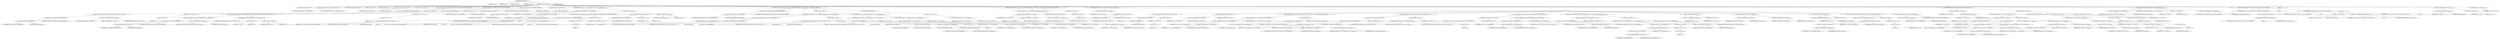 digraph "TIFFWriteScanline" {  
"30331" [label = <(METHOD,TIFFWriteScanline)<SUB>47</SUB>> ]
"30332" [label = <(PARAM,TIFF *tif)<SUB>47</SUB>> ]
"30333" [label = <(PARAM,void *buf)<SUB>47</SUB>> ]
"30334" [label = <(PARAM,uint32_t row)<SUB>47</SUB>> ]
"30335" [label = <(PARAM,uint16_t sample)<SUB>47</SUB>> ]
"30336" [label = <(BLOCK,&lt;empty&gt;,&lt;empty&gt;)<SUB>48</SUB>> ]
"30337" [label = <(LOCAL,constchar[] module: char[])<SUB>49</SUB>> ]
"30338" [label = <(&lt;operator&gt;.assignment,module[] = &quot;TIFFWriteScanline&quot;)<SUB>49</SUB>> ]
"30339" [label = <(IDENTIFIER,module,module[] = &quot;TIFFWriteScanline&quot;)<SUB>49</SUB>> ]
"30340" [label = <(LITERAL,&quot;TIFFWriteScanline&quot;,module[] = &quot;TIFFWriteScanline&quot;)<SUB>49</SUB>> ]
"30341" [label = <(LOCAL,TIFFDirectory* td: TIFFDirectory)<SUB>50</SUB>> ]
"30342" [label = <(LOCAL,int status: int)<SUB>51</SUB>> ]
"30343" [label = <(LOCAL,int imagegrew: int)<SUB>51</SUB>> ]
"30344" [label = <(&lt;operator&gt;.assignment,imagegrew = 0)<SUB>51</SUB>> ]
"30345" [label = <(IDENTIFIER,imagegrew,imagegrew = 0)<SUB>51</SUB>> ]
"30346" [label = <(LITERAL,0,imagegrew = 0)<SUB>51</SUB>> ]
"30347" [label = <(LOCAL,uint32_t strip: uint32_t)<SUB>52</SUB>> ]
"30348" [label = <(CONTROL_STRUCTURE,if (!WRITECHECKSTRIPS(tif, module)),if (!WRITECHECKSTRIPS(tif, module)))<SUB>54</SUB>> ]
"30349" [label = <(&lt;operator&gt;.logicalNot,!WRITECHECKSTRIPS(tif, module))<SUB>54</SUB>> ]
"30350" [label = <(&lt;operator&gt;.logicalOr,((tif)-&gt;tif_flags &amp; TIFF_BEENWRITING) || TIFFWriteCheck((tif), 0, module))<SUB>54</SUB>> ]
"30351" [label = <(&lt;operator&gt;.and,(tif)-&gt;tif_flags &amp; TIFF_BEENWRITING)<SUB>54</SUB>> ]
"30352" [label = <(&lt;operator&gt;.indirectFieldAccess,(tif)-&gt;tif_flags)<SUB>54</SUB>> ]
"30353" [label = <(IDENTIFIER,tif,(tif)-&gt;tif_flags &amp; TIFF_BEENWRITING)<SUB>54</SUB>> ]
"30354" [label = <(FIELD_IDENTIFIER,tif_flags,tif_flags)<SUB>54</SUB>> ]
"30355" [label = <(IDENTIFIER,TIFF_BEENWRITING,(tif)-&gt;tif_flags &amp; TIFF_BEENWRITING)<SUB>54</SUB>> ]
"30356" [label = <(TIFFWriteCheck,TIFFWriteCheck((tif), 0, module))<SUB>54</SUB>> ]
"30357" [label = <(IDENTIFIER,tif,TIFFWriteCheck((tif), 0, module))<SUB>54</SUB>> ]
"30358" [label = <(LITERAL,0,TIFFWriteCheck((tif), 0, module))<SUB>54</SUB>> ]
"30359" [label = <(IDENTIFIER,module,TIFFWriteCheck((tif), 0, module))<SUB>54</SUB>> ]
"30360" [label = <(BLOCK,&lt;empty&gt;,&lt;empty&gt;)<SUB>55</SUB>> ]
"30361" [label = <(RETURN,return (-1);,return (-1);)<SUB>55</SUB>> ]
"30362" [label = <(&lt;operator&gt;.minus,-1)<SUB>55</SUB>> ]
"30363" [label = <(LITERAL,1,-1)<SUB>55</SUB>> ]
"30364" [label = <(CONTROL_STRUCTURE,if (!BUFFERCHECK(tif)),if (!BUFFERCHECK(tif)))<SUB>61</SUB>> ]
"30365" [label = <(&lt;operator&gt;.logicalNot,!BUFFERCHECK(tif))<SUB>61</SUB>> ]
"30366" [label = <(&lt;operator&gt;.logicalOr,(((tif)-&gt;tif_flags &amp; TIFF_BUFFERSETUP) &amp;&amp; tif-&gt;tif_rawdata) || TIFFWriteBufferSetup((tif), ((void *)0), (tmsize_t) - 1))<SUB>61</SUB>> ]
"30367" [label = <(&lt;operator&gt;.logicalAnd,((tif)-&gt;tif_flags &amp; TIFF_BUFFERSETUP) &amp;&amp; tif-&gt;tif_rawdata)<SUB>61</SUB>> ]
"30368" [label = <(&lt;operator&gt;.and,(tif)-&gt;tif_flags &amp; TIFF_BUFFERSETUP)<SUB>61</SUB>> ]
"30369" [label = <(&lt;operator&gt;.indirectFieldAccess,(tif)-&gt;tif_flags)<SUB>61</SUB>> ]
"30370" [label = <(IDENTIFIER,tif,(tif)-&gt;tif_flags &amp; TIFF_BUFFERSETUP)<SUB>61</SUB>> ]
"30371" [label = <(FIELD_IDENTIFIER,tif_flags,tif_flags)<SUB>61</SUB>> ]
"30372" [label = <(IDENTIFIER,TIFF_BUFFERSETUP,(tif)-&gt;tif_flags &amp; TIFF_BUFFERSETUP)<SUB>61</SUB>> ]
"30373" [label = <(&lt;operator&gt;.indirectFieldAccess,tif-&gt;tif_rawdata)<SUB>61</SUB>> ]
"30374" [label = <(IDENTIFIER,tif,((tif)-&gt;tif_flags &amp; TIFF_BUFFERSETUP) &amp;&amp; tif-&gt;tif_rawdata)<SUB>61</SUB>> ]
"30375" [label = <(FIELD_IDENTIFIER,tif_rawdata,tif_rawdata)<SUB>61</SUB>> ]
"30376" [label = <(TIFFWriteBufferSetup,TIFFWriteBufferSetup((tif), ((void *)0), (tmsize_t) - 1))<SUB>61</SUB>> ]
"30377" [label = <(IDENTIFIER,tif,TIFFWriteBufferSetup((tif), ((void *)0), (tmsize_t) - 1))<SUB>61</SUB>> ]
"30378" [label = <(&lt;operator&gt;.cast,(void *)0)<SUB>61</SUB>> ]
"30379" [label = <(UNKNOWN,void *,void *)<SUB>61</SUB>> ]
"30380" [label = <(LITERAL,0,(void *)0)<SUB>61</SUB>> ]
"30381" [label = <(&lt;operator&gt;.subtraction,(tmsize_t) - 1)<SUB>61</SUB>> ]
"30382" [label = <(IDENTIFIER,tmsize_t,(tmsize_t) - 1)<SUB>61</SUB>> ]
"30383" [label = <(LITERAL,1,(tmsize_t) - 1)<SUB>61</SUB>> ]
"30384" [label = <(BLOCK,&lt;empty&gt;,&lt;empty&gt;)<SUB>62</SUB>> ]
"30385" [label = <(RETURN,return (-1);,return (-1);)<SUB>62</SUB>> ]
"30386" [label = <(&lt;operator&gt;.minus,-1)<SUB>62</SUB>> ]
"30387" [label = <(LITERAL,1,-1)<SUB>62</SUB>> ]
"30388" [label = <(&lt;operators&gt;.assignmentOr,tif-&gt;tif_flags |= TIFF_BUF4WRITE)<SUB>63</SUB>> ]
"30389" [label = <(&lt;operator&gt;.indirectFieldAccess,tif-&gt;tif_flags)<SUB>63</SUB>> ]
"30390" [label = <(IDENTIFIER,tif,tif-&gt;tif_flags |= TIFF_BUF4WRITE)<SUB>63</SUB>> ]
"30391" [label = <(FIELD_IDENTIFIER,tif_flags,tif_flags)<SUB>63</SUB>> ]
"30392" [label = <(IDENTIFIER,TIFF_BUF4WRITE,tif-&gt;tif_flags |= TIFF_BUF4WRITE)<SUB>63</SUB>> ]
"30393" [label = <(&lt;operator&gt;.assignment,td = &amp;tif-&gt;tif_dir)<SUB>65</SUB>> ]
"30394" [label = <(IDENTIFIER,td,td = &amp;tif-&gt;tif_dir)<SUB>65</SUB>> ]
"30395" [label = <(&lt;operator&gt;.addressOf,&amp;tif-&gt;tif_dir)<SUB>65</SUB>> ]
"30396" [label = <(&lt;operator&gt;.indirectFieldAccess,tif-&gt;tif_dir)<SUB>65</SUB>> ]
"30397" [label = <(IDENTIFIER,tif,td = &amp;tif-&gt;tif_dir)<SUB>65</SUB>> ]
"30398" [label = <(FIELD_IDENTIFIER,tif_dir,tif_dir)<SUB>65</SUB>> ]
"30399" [label = <(CONTROL_STRUCTURE,if (row &gt;= td-&gt;td_imagelength),if (row &gt;= td-&gt;td_imagelength))<SUB>70</SUB>> ]
"30400" [label = <(&lt;operator&gt;.greaterEqualsThan,row &gt;= td-&gt;td_imagelength)<SUB>70</SUB>> ]
"30401" [label = <(IDENTIFIER,row,row &gt;= td-&gt;td_imagelength)<SUB>70</SUB>> ]
"30402" [label = <(&lt;operator&gt;.indirectFieldAccess,td-&gt;td_imagelength)<SUB>70</SUB>> ]
"30403" [label = <(IDENTIFIER,td,row &gt;= td-&gt;td_imagelength)<SUB>70</SUB>> ]
"30404" [label = <(FIELD_IDENTIFIER,td_imagelength,td_imagelength)<SUB>70</SUB>> ]
"30405" [label = <(BLOCK,&lt;empty&gt;,&lt;empty&gt;)<SUB>71</SUB>> ]
"30406" [label = <(CONTROL_STRUCTURE,if (td-&gt;td_planarconfig == PLANARCONFIG_SEPARATE),if (td-&gt;td_planarconfig == PLANARCONFIG_SEPARATE))<SUB>72</SUB>> ]
"30407" [label = <(&lt;operator&gt;.equals,td-&gt;td_planarconfig == PLANARCONFIG_SEPARATE)<SUB>72</SUB>> ]
"30408" [label = <(&lt;operator&gt;.indirectFieldAccess,td-&gt;td_planarconfig)<SUB>72</SUB>> ]
"30409" [label = <(IDENTIFIER,td,td-&gt;td_planarconfig == PLANARCONFIG_SEPARATE)<SUB>72</SUB>> ]
"30410" [label = <(FIELD_IDENTIFIER,td_planarconfig,td_planarconfig)<SUB>72</SUB>> ]
"30411" [label = <(IDENTIFIER,PLANARCONFIG_SEPARATE,td-&gt;td_planarconfig == PLANARCONFIG_SEPARATE)<SUB>72</SUB>> ]
"30412" [label = <(BLOCK,&lt;empty&gt;,&lt;empty&gt;)<SUB>73</SUB>> ]
"30413" [label = <(TIFFErrorExtR,TIFFErrorExtR(\012                tif, module,\012                &quot;Can not change \&quot;ImageLength\&quot; when using separate planes&quot;))<SUB>74</SUB>> ]
"30414" [label = <(IDENTIFIER,tif,TIFFErrorExtR(\012                tif, module,\012                &quot;Can not change \&quot;ImageLength\&quot; when using separate planes&quot;))<SUB>75</SUB>> ]
"30415" [label = <(IDENTIFIER,module,TIFFErrorExtR(\012                tif, module,\012                &quot;Can not change \&quot;ImageLength\&quot; when using separate planes&quot;))<SUB>75</SUB>> ]
"30416" [label = <(LITERAL,&quot;Can not change \&quot;ImageLength\&quot; when using separate planes&quot;,TIFFErrorExtR(\012                tif, module,\012                &quot;Can not change \&quot;ImageLength\&quot; when using separate planes&quot;))<SUB>76</SUB>> ]
"30417" [label = <(RETURN,return (-1);,return (-1);)<SUB>77</SUB>> ]
"30418" [label = <(&lt;operator&gt;.minus,-1)<SUB>77</SUB>> ]
"30419" [label = <(LITERAL,1,-1)<SUB>77</SUB>> ]
"30420" [label = <(&lt;operator&gt;.assignment,td-&gt;td_imagelength = row + 1)<SUB>79</SUB>> ]
"30421" [label = <(&lt;operator&gt;.indirectFieldAccess,td-&gt;td_imagelength)<SUB>79</SUB>> ]
"30422" [label = <(IDENTIFIER,td,td-&gt;td_imagelength = row + 1)<SUB>79</SUB>> ]
"30423" [label = <(FIELD_IDENTIFIER,td_imagelength,td_imagelength)<SUB>79</SUB>> ]
"30424" [label = <(&lt;operator&gt;.addition,row + 1)<SUB>79</SUB>> ]
"30425" [label = <(IDENTIFIER,row,row + 1)<SUB>79</SUB>> ]
"30426" [label = <(LITERAL,1,row + 1)<SUB>79</SUB>> ]
"30427" [label = <(&lt;operator&gt;.assignment,imagegrew = 1)<SUB>80</SUB>> ]
"30428" [label = <(IDENTIFIER,imagegrew,imagegrew = 1)<SUB>80</SUB>> ]
"30429" [label = <(LITERAL,1,imagegrew = 1)<SUB>80</SUB>> ]
"30430" [label = <(CONTROL_STRUCTURE,if (td-&gt;td_planarconfig == PLANARCONFIG_SEPARATE),if (td-&gt;td_planarconfig == PLANARCONFIG_SEPARATE))<SUB>85</SUB>> ]
"30431" [label = <(&lt;operator&gt;.equals,td-&gt;td_planarconfig == PLANARCONFIG_SEPARATE)<SUB>85</SUB>> ]
"30432" [label = <(&lt;operator&gt;.indirectFieldAccess,td-&gt;td_planarconfig)<SUB>85</SUB>> ]
"30433" [label = <(IDENTIFIER,td,td-&gt;td_planarconfig == PLANARCONFIG_SEPARATE)<SUB>85</SUB>> ]
"30434" [label = <(FIELD_IDENTIFIER,td_planarconfig,td_planarconfig)<SUB>85</SUB>> ]
"30435" [label = <(IDENTIFIER,PLANARCONFIG_SEPARATE,td-&gt;td_planarconfig == PLANARCONFIG_SEPARATE)<SUB>85</SUB>> ]
"30436" [label = <(BLOCK,&lt;empty&gt;,&lt;empty&gt;)<SUB>86</SUB>> ]
"30437" [label = <(CONTROL_STRUCTURE,if (sample &gt;= td-&gt;td_samplesperpixel),if (sample &gt;= td-&gt;td_samplesperpixel))<SUB>87</SUB>> ]
"30438" [label = <(&lt;operator&gt;.greaterEqualsThan,sample &gt;= td-&gt;td_samplesperpixel)<SUB>87</SUB>> ]
"30439" [label = <(IDENTIFIER,sample,sample &gt;= td-&gt;td_samplesperpixel)<SUB>87</SUB>> ]
"30440" [label = <(&lt;operator&gt;.indirectFieldAccess,td-&gt;td_samplesperpixel)<SUB>87</SUB>> ]
"30441" [label = <(IDENTIFIER,td,sample &gt;= td-&gt;td_samplesperpixel)<SUB>87</SUB>> ]
"30442" [label = <(FIELD_IDENTIFIER,td_samplesperpixel,td_samplesperpixel)<SUB>87</SUB>> ]
"30443" [label = <(BLOCK,&lt;empty&gt;,&lt;empty&gt;)<SUB>88</SUB>> ]
"30444" [label = <(TIFFErrorExtR,TIFFErrorExtR(tif, module, &quot;%lu: Sample out of range, max %lu&quot;,\012                          (unsigned long)sample,\012                          (unsigned long)td-&gt;td_samplesperpixel))<SUB>89</SUB>> ]
"30445" [label = <(IDENTIFIER,tif,TIFFErrorExtR(tif, module, &quot;%lu: Sample out of range, max %lu&quot;,\012                          (unsigned long)sample,\012                          (unsigned long)td-&gt;td_samplesperpixel))<SUB>89</SUB>> ]
"30446" [label = <(IDENTIFIER,module,TIFFErrorExtR(tif, module, &quot;%lu: Sample out of range, max %lu&quot;,\012                          (unsigned long)sample,\012                          (unsigned long)td-&gt;td_samplesperpixel))<SUB>89</SUB>> ]
"30447" [label = <(LITERAL,&quot;%lu: Sample out of range, max %lu&quot;,TIFFErrorExtR(tif, module, &quot;%lu: Sample out of range, max %lu&quot;,\012                          (unsigned long)sample,\012                          (unsigned long)td-&gt;td_samplesperpixel))<SUB>89</SUB>> ]
"30448" [label = <(&lt;operator&gt;.cast,(unsigned long)sample)<SUB>90</SUB>> ]
"30449" [label = <(UNKNOWN,unsigned long,unsigned long)<SUB>90</SUB>> ]
"30450" [label = <(IDENTIFIER,sample,(unsigned long)sample)<SUB>90</SUB>> ]
"30451" [label = <(&lt;operator&gt;.cast,(unsigned long)td-&gt;td_samplesperpixel)<SUB>91</SUB>> ]
"30452" [label = <(UNKNOWN,unsigned long,unsigned long)<SUB>91</SUB>> ]
"30453" [label = <(&lt;operator&gt;.indirectFieldAccess,td-&gt;td_samplesperpixel)<SUB>91</SUB>> ]
"30454" [label = <(IDENTIFIER,td,(unsigned long)td-&gt;td_samplesperpixel)<SUB>91</SUB>> ]
"30455" [label = <(FIELD_IDENTIFIER,td_samplesperpixel,td_samplesperpixel)<SUB>91</SUB>> ]
"30456" [label = <(RETURN,return (-1);,return (-1);)<SUB>92</SUB>> ]
"30457" [label = <(&lt;operator&gt;.minus,-1)<SUB>92</SUB>> ]
"30458" [label = <(LITERAL,1,-1)<SUB>92</SUB>> ]
"30459" [label = <(&lt;operator&gt;.assignment,strip = sample * td-&gt;td_stripsperimage + row / td-&gt;td_rowsperstrip)<SUB>94</SUB>> ]
"30460" [label = <(IDENTIFIER,strip,strip = sample * td-&gt;td_stripsperimage + row / td-&gt;td_rowsperstrip)<SUB>94</SUB>> ]
"30461" [label = <(&lt;operator&gt;.addition,sample * td-&gt;td_stripsperimage + row / td-&gt;td_rowsperstrip)<SUB>94</SUB>> ]
"30462" [label = <(&lt;operator&gt;.multiplication,sample * td-&gt;td_stripsperimage)<SUB>94</SUB>> ]
"30463" [label = <(IDENTIFIER,sample,sample * td-&gt;td_stripsperimage)<SUB>94</SUB>> ]
"30464" [label = <(&lt;operator&gt;.indirectFieldAccess,td-&gt;td_stripsperimage)<SUB>94</SUB>> ]
"30465" [label = <(IDENTIFIER,td,sample * td-&gt;td_stripsperimage)<SUB>94</SUB>> ]
"30466" [label = <(FIELD_IDENTIFIER,td_stripsperimage,td_stripsperimage)<SUB>94</SUB>> ]
"30467" [label = <(&lt;operator&gt;.division,row / td-&gt;td_rowsperstrip)<SUB>94</SUB>> ]
"30468" [label = <(IDENTIFIER,row,row / td-&gt;td_rowsperstrip)<SUB>94</SUB>> ]
"30469" [label = <(&lt;operator&gt;.indirectFieldAccess,td-&gt;td_rowsperstrip)<SUB>94</SUB>> ]
"30470" [label = <(IDENTIFIER,td,row / td-&gt;td_rowsperstrip)<SUB>94</SUB>> ]
"30471" [label = <(FIELD_IDENTIFIER,td_rowsperstrip,td_rowsperstrip)<SUB>94</SUB>> ]
"30472" [label = <(CONTROL_STRUCTURE,else,else)<SUB>97</SUB>> ]
"30473" [label = <(BLOCK,&lt;empty&gt;,&lt;empty&gt;)<SUB>97</SUB>> ]
"30474" [label = <(&lt;operator&gt;.assignment,strip = row / td-&gt;td_rowsperstrip)<SUB>97</SUB>> ]
"30475" [label = <(IDENTIFIER,strip,strip = row / td-&gt;td_rowsperstrip)<SUB>97</SUB>> ]
"30476" [label = <(&lt;operator&gt;.division,row / td-&gt;td_rowsperstrip)<SUB>97</SUB>> ]
"30477" [label = <(IDENTIFIER,row,row / td-&gt;td_rowsperstrip)<SUB>97</SUB>> ]
"30478" [label = <(&lt;operator&gt;.indirectFieldAccess,td-&gt;td_rowsperstrip)<SUB>97</SUB>> ]
"30479" [label = <(IDENTIFIER,td,row / td-&gt;td_rowsperstrip)<SUB>97</SUB>> ]
"30480" [label = <(FIELD_IDENTIFIER,td_rowsperstrip,td_rowsperstrip)<SUB>97</SUB>> ]
"30481" [label = <(CONTROL_STRUCTURE,if (strip &gt;= td-&gt;td_nstrips &amp;&amp; !TIFFGrowStrips(tif, 1, module)),if (strip &gt;= td-&gt;td_nstrips &amp;&amp; !TIFFGrowStrips(tif, 1, module)))<SUB>105</SUB>> ]
"30482" [label = <(&lt;operator&gt;.logicalAnd,strip &gt;= td-&gt;td_nstrips &amp;&amp; !TIFFGrowStrips(tif, 1, module))<SUB>105</SUB>> ]
"30483" [label = <(&lt;operator&gt;.greaterEqualsThan,strip &gt;= td-&gt;td_nstrips)<SUB>105</SUB>> ]
"30484" [label = <(IDENTIFIER,strip,strip &gt;= td-&gt;td_nstrips)<SUB>105</SUB>> ]
"30485" [label = <(&lt;operator&gt;.indirectFieldAccess,td-&gt;td_nstrips)<SUB>105</SUB>> ]
"30486" [label = <(IDENTIFIER,td,strip &gt;= td-&gt;td_nstrips)<SUB>105</SUB>> ]
"30487" [label = <(FIELD_IDENTIFIER,td_nstrips,td_nstrips)<SUB>105</SUB>> ]
"30488" [label = <(&lt;operator&gt;.logicalNot,!TIFFGrowStrips(tif, 1, module))<SUB>105</SUB>> ]
"30489" [label = <(TIFFGrowStrips,TIFFGrowStrips(tif, 1, module))<SUB>105</SUB>> ]
"30490" [label = <(IDENTIFIER,tif,TIFFGrowStrips(tif, 1, module))<SUB>105</SUB>> ]
"30491" [label = <(LITERAL,1,TIFFGrowStrips(tif, 1, module))<SUB>105</SUB>> ]
"30492" [label = <(IDENTIFIER,module,TIFFGrowStrips(tif, 1, module))<SUB>105</SUB>> ]
"30493" [label = <(BLOCK,&lt;empty&gt;,&lt;empty&gt;)<SUB>106</SUB>> ]
"30494" [label = <(RETURN,return (-1);,return (-1);)<SUB>106</SUB>> ]
"30495" [label = <(&lt;operator&gt;.minus,-1)<SUB>106</SUB>> ]
"30496" [label = <(LITERAL,1,-1)<SUB>106</SUB>> ]
"30497" [label = <(CONTROL_STRUCTURE,if (strip != tif-&gt;tif_curstrip),if (strip != tif-&gt;tif_curstrip))<SUB>107</SUB>> ]
"30498" [label = <(&lt;operator&gt;.notEquals,strip != tif-&gt;tif_curstrip)<SUB>107</SUB>> ]
"30499" [label = <(IDENTIFIER,strip,strip != tif-&gt;tif_curstrip)<SUB>107</SUB>> ]
"30500" [label = <(&lt;operator&gt;.indirectFieldAccess,tif-&gt;tif_curstrip)<SUB>107</SUB>> ]
"30501" [label = <(IDENTIFIER,tif,strip != tif-&gt;tif_curstrip)<SUB>107</SUB>> ]
"30502" [label = <(FIELD_IDENTIFIER,tif_curstrip,tif_curstrip)<SUB>107</SUB>> ]
"30503" [label = <(BLOCK,&lt;empty&gt;,&lt;empty&gt;)<SUB>108</SUB>> ]
"30504" [label = <(CONTROL_STRUCTURE,if (!TIFFFlushData(tif)),if (!TIFFFlushData(tif)))<SUB>112</SUB>> ]
"30505" [label = <(&lt;operator&gt;.logicalNot,!TIFFFlushData(tif))<SUB>112</SUB>> ]
"30506" [label = <(TIFFFlushData,TIFFFlushData(tif))<SUB>112</SUB>> ]
"30507" [label = <(IDENTIFIER,tif,TIFFFlushData(tif))<SUB>112</SUB>> ]
"30508" [label = <(BLOCK,&lt;empty&gt;,&lt;empty&gt;)<SUB>113</SUB>> ]
"30509" [label = <(RETURN,return (-1);,return (-1);)<SUB>113</SUB>> ]
"30510" [label = <(&lt;operator&gt;.minus,-1)<SUB>113</SUB>> ]
"30511" [label = <(LITERAL,1,-1)<SUB>113</SUB>> ]
"30512" [label = <(&lt;operator&gt;.assignment,tif-&gt;tif_curstrip = strip)<SUB>114</SUB>> ]
"30513" [label = <(&lt;operator&gt;.indirectFieldAccess,tif-&gt;tif_curstrip)<SUB>114</SUB>> ]
"30514" [label = <(IDENTIFIER,tif,tif-&gt;tif_curstrip = strip)<SUB>114</SUB>> ]
"30515" [label = <(FIELD_IDENTIFIER,tif_curstrip,tif_curstrip)<SUB>114</SUB>> ]
"30516" [label = <(IDENTIFIER,strip,tif-&gt;tif_curstrip = strip)<SUB>114</SUB>> ]
"30517" [label = <(CONTROL_STRUCTURE,if (strip &gt;= td-&gt;td_stripsperimage &amp;&amp; imagegrew),if (strip &gt;= td-&gt;td_stripsperimage &amp;&amp; imagegrew))<SUB>120</SUB>> ]
"30518" [label = <(&lt;operator&gt;.logicalAnd,strip &gt;= td-&gt;td_stripsperimage &amp;&amp; imagegrew)<SUB>120</SUB>> ]
"30519" [label = <(&lt;operator&gt;.greaterEqualsThan,strip &gt;= td-&gt;td_stripsperimage)<SUB>120</SUB>> ]
"30520" [label = <(IDENTIFIER,strip,strip &gt;= td-&gt;td_stripsperimage)<SUB>120</SUB>> ]
"30521" [label = <(&lt;operator&gt;.indirectFieldAccess,td-&gt;td_stripsperimage)<SUB>120</SUB>> ]
"30522" [label = <(IDENTIFIER,td,strip &gt;= td-&gt;td_stripsperimage)<SUB>120</SUB>> ]
"30523" [label = <(FIELD_IDENTIFIER,td_stripsperimage,td_stripsperimage)<SUB>120</SUB>> ]
"30524" [label = <(IDENTIFIER,imagegrew,strip &gt;= td-&gt;td_stripsperimage &amp;&amp; imagegrew)<SUB>120</SUB>> ]
"30525" [label = <(BLOCK,&lt;empty&gt;,&lt;empty&gt;)<SUB>121</SUB>> ]
"30526" [label = <(&lt;operator&gt;.assignment,td-&gt;td_stripsperimage =\012                TIFFhowmany_32(td-&gt;td_imagelength, td-&gt;td_rowsperstrip))<SUB>121</SUB>> ]
"30527" [label = <(&lt;operator&gt;.indirectFieldAccess,td-&gt;td_stripsperimage)<SUB>121</SUB>> ]
"30528" [label = <(IDENTIFIER,td,td-&gt;td_stripsperimage =\012                TIFFhowmany_32(td-&gt;td_imagelength, td-&gt;td_rowsperstrip))<SUB>121</SUB>> ]
"30529" [label = <(FIELD_IDENTIFIER,td_stripsperimage,td_stripsperimage)<SUB>121</SUB>> ]
"30530" [label = <(TIFFhowmany_32,TIFFhowmany_32(td-&gt;td_imagelength, td-&gt;td_rowsperstrip))<SUB>122</SUB>> ]
"30531" [label = <(&lt;operator&gt;.indirectFieldAccess,td-&gt;td_imagelength)<SUB>122</SUB>> ]
"30532" [label = <(IDENTIFIER,td,TIFFhowmany_32(td-&gt;td_imagelength, td-&gt;td_rowsperstrip))<SUB>122</SUB>> ]
"30533" [label = <(FIELD_IDENTIFIER,td_imagelength,td_imagelength)<SUB>122</SUB>> ]
"30534" [label = <(&lt;operator&gt;.indirectFieldAccess,td-&gt;td_rowsperstrip)<SUB>122</SUB>> ]
"30535" [label = <(IDENTIFIER,td,TIFFhowmany_32(td-&gt;td_imagelength, td-&gt;td_rowsperstrip))<SUB>122</SUB>> ]
"30536" [label = <(FIELD_IDENTIFIER,td_rowsperstrip,td_rowsperstrip)<SUB>122</SUB>> ]
"30537" [label = <(CONTROL_STRUCTURE,if (td-&gt;td_stripsperimage == 0),if (td-&gt;td_stripsperimage == 0))<SUB>123</SUB>> ]
"30538" [label = <(&lt;operator&gt;.equals,td-&gt;td_stripsperimage == 0)<SUB>123</SUB>> ]
"30539" [label = <(&lt;operator&gt;.indirectFieldAccess,td-&gt;td_stripsperimage)<SUB>123</SUB>> ]
"30540" [label = <(IDENTIFIER,td,td-&gt;td_stripsperimage == 0)<SUB>123</SUB>> ]
"30541" [label = <(FIELD_IDENTIFIER,td_stripsperimage,td_stripsperimage)<SUB>123</SUB>> ]
"30542" [label = <(LITERAL,0,td-&gt;td_stripsperimage == 0)<SUB>123</SUB>> ]
"30543" [label = <(BLOCK,&lt;empty&gt;,&lt;empty&gt;)<SUB>124</SUB>> ]
"30544" [label = <(TIFFErrorExtR,TIFFErrorExtR(tif, module, &quot;Zero strips per image&quot;))<SUB>125</SUB>> ]
"30545" [label = <(IDENTIFIER,tif,TIFFErrorExtR(tif, module, &quot;Zero strips per image&quot;))<SUB>125</SUB>> ]
"30546" [label = <(IDENTIFIER,module,TIFFErrorExtR(tif, module, &quot;Zero strips per image&quot;))<SUB>125</SUB>> ]
"30547" [label = <(LITERAL,&quot;Zero strips per image&quot;,TIFFErrorExtR(tif, module, &quot;Zero strips per image&quot;))<SUB>125</SUB>> ]
"30548" [label = <(RETURN,return (-1);,return (-1);)<SUB>126</SUB>> ]
"30549" [label = <(&lt;operator&gt;.minus,-1)<SUB>126</SUB>> ]
"30550" [label = <(LITERAL,1,-1)<SUB>126</SUB>> ]
"30551" [label = <(&lt;operator&gt;.assignment,tif-&gt;tif_row = (strip % td-&gt;td_stripsperimage) * td-&gt;td_rowsperstrip)<SUB>128</SUB>> ]
"30552" [label = <(&lt;operator&gt;.indirectFieldAccess,tif-&gt;tif_row)<SUB>128</SUB>> ]
"30553" [label = <(IDENTIFIER,tif,tif-&gt;tif_row = (strip % td-&gt;td_stripsperimage) * td-&gt;td_rowsperstrip)<SUB>128</SUB>> ]
"30554" [label = <(FIELD_IDENTIFIER,tif_row,tif_row)<SUB>128</SUB>> ]
"30555" [label = <(&lt;operator&gt;.multiplication,(strip % td-&gt;td_stripsperimage) * td-&gt;td_rowsperstrip)<SUB>128</SUB>> ]
"30556" [label = <(&lt;operator&gt;.modulo,strip % td-&gt;td_stripsperimage)<SUB>128</SUB>> ]
"30557" [label = <(IDENTIFIER,strip,strip % td-&gt;td_stripsperimage)<SUB>128</SUB>> ]
"30558" [label = <(&lt;operator&gt;.indirectFieldAccess,td-&gt;td_stripsperimage)<SUB>128</SUB>> ]
"30559" [label = <(IDENTIFIER,td,strip % td-&gt;td_stripsperimage)<SUB>128</SUB>> ]
"30560" [label = <(FIELD_IDENTIFIER,td_stripsperimage,td_stripsperimage)<SUB>128</SUB>> ]
"30561" [label = <(&lt;operator&gt;.indirectFieldAccess,td-&gt;td_rowsperstrip)<SUB>128</SUB>> ]
"30562" [label = <(IDENTIFIER,td,(strip % td-&gt;td_stripsperimage) * td-&gt;td_rowsperstrip)<SUB>128</SUB>> ]
"30563" [label = <(FIELD_IDENTIFIER,td_rowsperstrip,td_rowsperstrip)<SUB>128</SUB>> ]
"30564" [label = <(CONTROL_STRUCTURE,if ((tif-&gt;tif_flags &amp; TIFF_CODERSETUP) == 0),if ((tif-&gt;tif_flags &amp; TIFF_CODERSETUP) == 0))<SUB>129</SUB>> ]
"30565" [label = <(&lt;operator&gt;.equals,(tif-&gt;tif_flags &amp; TIFF_CODERSETUP) == 0)<SUB>129</SUB>> ]
"30566" [label = <(&lt;operator&gt;.and,tif-&gt;tif_flags &amp; TIFF_CODERSETUP)<SUB>129</SUB>> ]
"30567" [label = <(&lt;operator&gt;.indirectFieldAccess,tif-&gt;tif_flags)<SUB>129</SUB>> ]
"30568" [label = <(IDENTIFIER,tif,tif-&gt;tif_flags &amp; TIFF_CODERSETUP)<SUB>129</SUB>> ]
"30569" [label = <(FIELD_IDENTIFIER,tif_flags,tif_flags)<SUB>129</SUB>> ]
"30570" [label = <(IDENTIFIER,TIFF_CODERSETUP,tif-&gt;tif_flags &amp; TIFF_CODERSETUP)<SUB>129</SUB>> ]
"30571" [label = <(LITERAL,0,(tif-&gt;tif_flags &amp; TIFF_CODERSETUP) == 0)<SUB>129</SUB>> ]
"30572" [label = <(BLOCK,&lt;empty&gt;,&lt;empty&gt;)<SUB>130</SUB>> ]
"30573" [label = <(CONTROL_STRUCTURE,if (!(*tif-&gt;tif_setupencode)(tif)),if (!(*tif-&gt;tif_setupencode)(tif)))<SUB>131</SUB>> ]
"30574" [label = <(&lt;operator&gt;.logicalNot,!(*tif-&gt;tif_setupencode)(tif))<SUB>131</SUB>> ]
"30575" [label = <(*tif-&gt;tif_setupencode,(*tif-&gt;tif_setupencode)(tif))<SUB>131</SUB>> ]
"30576" [label = <(&lt;operator&gt;.indirection,*tif-&gt;tif_setupencode)<SUB>131</SUB>> ]
"30577" [label = <(&lt;operator&gt;.indirectFieldAccess,tif-&gt;tif_setupencode)<SUB>131</SUB>> ]
"30578" [label = <(IDENTIFIER,tif,(*tif-&gt;tif_setupencode)(tif))<SUB>131</SUB>> ]
"30579" [label = <(FIELD_IDENTIFIER,tif_setupencode,tif_setupencode)<SUB>131</SUB>> ]
"30580" [label = <(IDENTIFIER,tif,(*tif-&gt;tif_setupencode)(tif))<SUB>131</SUB>> ]
"30581" [label = <(BLOCK,&lt;empty&gt;,&lt;empty&gt;)<SUB>132</SUB>> ]
"30582" [label = <(RETURN,return (-1);,return (-1);)<SUB>132</SUB>> ]
"30583" [label = <(&lt;operator&gt;.minus,-1)<SUB>132</SUB>> ]
"30584" [label = <(LITERAL,1,-1)<SUB>132</SUB>> ]
"30585" [label = <(&lt;operators&gt;.assignmentOr,tif-&gt;tif_flags |= TIFF_CODERSETUP)<SUB>133</SUB>> ]
"30586" [label = <(&lt;operator&gt;.indirectFieldAccess,tif-&gt;tif_flags)<SUB>133</SUB>> ]
"30587" [label = <(IDENTIFIER,tif,tif-&gt;tif_flags |= TIFF_CODERSETUP)<SUB>133</SUB>> ]
"30588" [label = <(FIELD_IDENTIFIER,tif_flags,tif_flags)<SUB>133</SUB>> ]
"30589" [label = <(IDENTIFIER,TIFF_CODERSETUP,tif-&gt;tif_flags |= TIFF_CODERSETUP)<SUB>133</SUB>> ]
"30590" [label = <(&lt;operator&gt;.assignment,tif-&gt;tif_rawcc = 0)<SUB>136</SUB>> ]
"30591" [label = <(&lt;operator&gt;.indirectFieldAccess,tif-&gt;tif_rawcc)<SUB>136</SUB>> ]
"30592" [label = <(IDENTIFIER,tif,tif-&gt;tif_rawcc = 0)<SUB>136</SUB>> ]
"30593" [label = <(FIELD_IDENTIFIER,tif_rawcc,tif_rawcc)<SUB>136</SUB>> ]
"30594" [label = <(LITERAL,0,tif-&gt;tif_rawcc = 0)<SUB>136</SUB>> ]
"30595" [label = <(&lt;operator&gt;.assignment,tif-&gt;tif_rawcp = tif-&gt;tif_rawdata)<SUB>137</SUB>> ]
"30596" [label = <(&lt;operator&gt;.indirectFieldAccess,tif-&gt;tif_rawcp)<SUB>137</SUB>> ]
"30597" [label = <(IDENTIFIER,tif,tif-&gt;tif_rawcp = tif-&gt;tif_rawdata)<SUB>137</SUB>> ]
"30598" [label = <(FIELD_IDENTIFIER,tif_rawcp,tif_rawcp)<SUB>137</SUB>> ]
"30599" [label = <(&lt;operator&gt;.indirectFieldAccess,tif-&gt;tif_rawdata)<SUB>137</SUB>> ]
"30600" [label = <(IDENTIFIER,tif,tif-&gt;tif_rawcp = tif-&gt;tif_rawdata)<SUB>137</SUB>> ]
"30601" [label = <(FIELD_IDENTIFIER,tif_rawdata,tif_rawdata)<SUB>137</SUB>> ]
"30602" [label = <(&lt;operator&gt;.assignment,tif-&gt;tif_curoff = 0)<SUB>140</SUB>> ]
"30603" [label = <(&lt;operator&gt;.indirectFieldAccess,tif-&gt;tif_curoff)<SUB>140</SUB>> ]
"30604" [label = <(IDENTIFIER,tif,tif-&gt;tif_curoff = 0)<SUB>140</SUB>> ]
"30605" [label = <(FIELD_IDENTIFIER,tif_curoff,tif_curoff)<SUB>140</SUB>> ]
"30606" [label = <(LITERAL,0,tif-&gt;tif_curoff = 0)<SUB>140</SUB>> ]
"30607" [label = <(CONTROL_STRUCTURE,if (!(*tif-&gt;tif_preencode)(tif, sample)),if (!(*tif-&gt;tif_preencode)(tif, sample)))<SUB>142</SUB>> ]
"30608" [label = <(&lt;operator&gt;.logicalNot,!(*tif-&gt;tif_preencode)(tif, sample))<SUB>142</SUB>> ]
"30609" [label = <(*tif-&gt;tif_preencode,(*tif-&gt;tif_preencode)(tif, sample))<SUB>142</SUB>> ]
"30610" [label = <(&lt;operator&gt;.indirection,*tif-&gt;tif_preencode)<SUB>142</SUB>> ]
"30611" [label = <(&lt;operator&gt;.indirectFieldAccess,tif-&gt;tif_preencode)<SUB>142</SUB>> ]
"30612" [label = <(IDENTIFIER,tif,(*tif-&gt;tif_preencode)(tif, sample))<SUB>142</SUB>> ]
"30613" [label = <(FIELD_IDENTIFIER,tif_preencode,tif_preencode)<SUB>142</SUB>> ]
"30614" [label = <(IDENTIFIER,tif,(*tif-&gt;tif_preencode)(tif, sample))<SUB>142</SUB>> ]
"30615" [label = <(IDENTIFIER,sample,(*tif-&gt;tif_preencode)(tif, sample))<SUB>142</SUB>> ]
"30616" [label = <(BLOCK,&lt;empty&gt;,&lt;empty&gt;)<SUB>143</SUB>> ]
"30617" [label = <(RETURN,return (-1);,return (-1);)<SUB>143</SUB>> ]
"30618" [label = <(&lt;operator&gt;.minus,-1)<SUB>143</SUB>> ]
"30619" [label = <(LITERAL,1,-1)<SUB>143</SUB>> ]
"30620" [label = <(&lt;operators&gt;.assignmentOr,tif-&gt;tif_flags |= TIFF_POSTENCODE)<SUB>144</SUB>> ]
"30621" [label = <(&lt;operator&gt;.indirectFieldAccess,tif-&gt;tif_flags)<SUB>144</SUB>> ]
"30622" [label = <(IDENTIFIER,tif,tif-&gt;tif_flags |= TIFF_POSTENCODE)<SUB>144</SUB>> ]
"30623" [label = <(FIELD_IDENTIFIER,tif_flags,tif_flags)<SUB>144</SUB>> ]
"30624" [label = <(IDENTIFIER,TIFF_POSTENCODE,tif-&gt;tif_flags |= TIFF_POSTENCODE)<SUB>144</SUB>> ]
"30625" [label = <(CONTROL_STRUCTURE,if (row != tif-&gt;tif_row),if (row != tif-&gt;tif_row))<SUB>151</SUB>> ]
"30626" [label = <(&lt;operator&gt;.notEquals,row != tif-&gt;tif_row)<SUB>151</SUB>> ]
"30627" [label = <(IDENTIFIER,row,row != tif-&gt;tif_row)<SUB>151</SUB>> ]
"30628" [label = <(&lt;operator&gt;.indirectFieldAccess,tif-&gt;tif_row)<SUB>151</SUB>> ]
"30629" [label = <(IDENTIFIER,tif,row != tif-&gt;tif_row)<SUB>151</SUB>> ]
"30630" [label = <(FIELD_IDENTIFIER,tif_row,tif_row)<SUB>151</SUB>> ]
"30631" [label = <(BLOCK,&lt;empty&gt;,&lt;empty&gt;)<SUB>152</SUB>> ]
"30632" [label = <(CONTROL_STRUCTURE,if (row &lt; tif-&gt;tif_row),if (row &lt; tif-&gt;tif_row))<SUB>153</SUB>> ]
"30633" [label = <(&lt;operator&gt;.lessThan,row &lt; tif-&gt;tif_row)<SUB>153</SUB>> ]
"30634" [label = <(IDENTIFIER,row,row &lt; tif-&gt;tif_row)<SUB>153</SUB>> ]
"30635" [label = <(&lt;operator&gt;.indirectFieldAccess,tif-&gt;tif_row)<SUB>153</SUB>> ]
"30636" [label = <(IDENTIFIER,tif,row &lt; tif-&gt;tif_row)<SUB>153</SUB>> ]
"30637" [label = <(FIELD_IDENTIFIER,tif_row,tif_row)<SUB>153</SUB>> ]
"30638" [label = <(BLOCK,&lt;empty&gt;,&lt;empty&gt;)<SUB>154</SUB>> ]
"30639" [label = <(&lt;operator&gt;.assignment,tif-&gt;tif_row =\012                (strip % td-&gt;td_stripsperimage) * td-&gt;td_rowsperstrip)<SUB>160</SUB>> ]
"30640" [label = <(&lt;operator&gt;.indirectFieldAccess,tif-&gt;tif_row)<SUB>160</SUB>> ]
"30641" [label = <(IDENTIFIER,tif,tif-&gt;tif_row =\012                (strip % td-&gt;td_stripsperimage) * td-&gt;td_rowsperstrip)<SUB>160</SUB>> ]
"30642" [label = <(FIELD_IDENTIFIER,tif_row,tif_row)<SUB>160</SUB>> ]
"30643" [label = <(&lt;operator&gt;.multiplication,(strip % td-&gt;td_stripsperimage) * td-&gt;td_rowsperstrip)<SUB>161</SUB>> ]
"30644" [label = <(&lt;operator&gt;.modulo,strip % td-&gt;td_stripsperimage)<SUB>161</SUB>> ]
"30645" [label = <(IDENTIFIER,strip,strip % td-&gt;td_stripsperimage)<SUB>161</SUB>> ]
"30646" [label = <(&lt;operator&gt;.indirectFieldAccess,td-&gt;td_stripsperimage)<SUB>161</SUB>> ]
"30647" [label = <(IDENTIFIER,td,strip % td-&gt;td_stripsperimage)<SUB>161</SUB>> ]
"30648" [label = <(FIELD_IDENTIFIER,td_stripsperimage,td_stripsperimage)<SUB>161</SUB>> ]
"30649" [label = <(&lt;operator&gt;.indirectFieldAccess,td-&gt;td_rowsperstrip)<SUB>161</SUB>> ]
"30650" [label = <(IDENTIFIER,td,(strip % td-&gt;td_stripsperimage) * td-&gt;td_rowsperstrip)<SUB>161</SUB>> ]
"30651" [label = <(FIELD_IDENTIFIER,td_rowsperstrip,td_rowsperstrip)<SUB>161</SUB>> ]
"30652" [label = <(&lt;operator&gt;.assignment,tif-&gt;tif_rawcp = tif-&gt;tif_rawdata)<SUB>162</SUB>> ]
"30653" [label = <(&lt;operator&gt;.indirectFieldAccess,tif-&gt;tif_rawcp)<SUB>162</SUB>> ]
"30654" [label = <(IDENTIFIER,tif,tif-&gt;tif_rawcp = tif-&gt;tif_rawdata)<SUB>162</SUB>> ]
"30655" [label = <(FIELD_IDENTIFIER,tif_rawcp,tif_rawcp)<SUB>162</SUB>> ]
"30656" [label = <(&lt;operator&gt;.indirectFieldAccess,tif-&gt;tif_rawdata)<SUB>162</SUB>> ]
"30657" [label = <(IDENTIFIER,tif,tif-&gt;tif_rawcp = tif-&gt;tif_rawdata)<SUB>162</SUB>> ]
"30658" [label = <(FIELD_IDENTIFIER,tif_rawdata,tif_rawdata)<SUB>162</SUB>> ]
"30659" [label = <(CONTROL_STRUCTURE,if (!(*tif-&gt;tif_seek)(tif, row - tif-&gt;tif_row)),if (!(*tif-&gt;tif_seek)(tif, row - tif-&gt;tif_row)))<SUB>167</SUB>> ]
"30660" [label = <(&lt;operator&gt;.logicalNot,!(*tif-&gt;tif_seek)(tif, row - tif-&gt;tif_row))<SUB>167</SUB>> ]
"30661" [label = <(*tif-&gt;tif_seek,(*tif-&gt;tif_seek)(tif, row - tif-&gt;tif_row))<SUB>167</SUB>> ]
"30662" [label = <(&lt;operator&gt;.indirection,*tif-&gt;tif_seek)<SUB>167</SUB>> ]
"30663" [label = <(&lt;operator&gt;.indirectFieldAccess,tif-&gt;tif_seek)<SUB>167</SUB>> ]
"30664" [label = <(IDENTIFIER,tif,(*tif-&gt;tif_seek)(tif, row - tif-&gt;tif_row))<SUB>167</SUB>> ]
"30665" [label = <(FIELD_IDENTIFIER,tif_seek,tif_seek)<SUB>167</SUB>> ]
"30666" [label = <(IDENTIFIER,tif,(*tif-&gt;tif_seek)(tif, row - tif-&gt;tif_row))<SUB>167</SUB>> ]
"30667" [label = <(&lt;operator&gt;.subtraction,row - tif-&gt;tif_row)<SUB>167</SUB>> ]
"30668" [label = <(IDENTIFIER,row,row - tif-&gt;tif_row)<SUB>167</SUB>> ]
"30669" [label = <(&lt;operator&gt;.indirectFieldAccess,tif-&gt;tif_row)<SUB>167</SUB>> ]
"30670" [label = <(IDENTIFIER,tif,row - tif-&gt;tif_row)<SUB>167</SUB>> ]
"30671" [label = <(FIELD_IDENTIFIER,tif_row,tif_row)<SUB>167</SUB>> ]
"30672" [label = <(BLOCK,&lt;empty&gt;,&lt;empty&gt;)<SUB>168</SUB>> ]
"30673" [label = <(RETURN,return (-1);,return (-1);)<SUB>168</SUB>> ]
"30674" [label = <(&lt;operator&gt;.minus,-1)<SUB>168</SUB>> ]
"30675" [label = <(LITERAL,1,-1)<SUB>168</SUB>> ]
"30676" [label = <(&lt;operator&gt;.assignment,tif-&gt;tif_row = row)<SUB>169</SUB>> ]
"30677" [label = <(&lt;operator&gt;.indirectFieldAccess,tif-&gt;tif_row)<SUB>169</SUB>> ]
"30678" [label = <(IDENTIFIER,tif,tif-&gt;tif_row = row)<SUB>169</SUB>> ]
"30679" [label = <(FIELD_IDENTIFIER,tif_row,tif_row)<SUB>169</SUB>> ]
"30680" [label = <(IDENTIFIER,row,tif-&gt;tif_row = row)<SUB>169</SUB>> ]
"30681" [label = <(tif-&gt;tif_postdecode,tif-&gt;tif_postdecode(tif, (uint8_t *)buf, tif-&gt;tif_scanlinesize))<SUB>173</SUB>> ]
"30682" [label = <(&lt;operator&gt;.indirectFieldAccess,tif-&gt;tif_postdecode)<SUB>173</SUB>> ]
"30683" [label = <(IDENTIFIER,tif,tif-&gt;tif_postdecode(tif, (uint8_t *)buf, tif-&gt;tif_scanlinesize))<SUB>173</SUB>> ]
"30684" [label = <(FIELD_IDENTIFIER,tif_postdecode,tif_postdecode)<SUB>173</SUB>> ]
"30685" [label = <(IDENTIFIER,tif,tif-&gt;tif_postdecode(tif, (uint8_t *)buf, tif-&gt;tif_scanlinesize))<SUB>173</SUB>> ]
"30686" [label = <(&lt;operator&gt;.cast,(uint8_t *)buf)<SUB>173</SUB>> ]
"30687" [label = <(UNKNOWN,uint8_t *,uint8_t *)<SUB>173</SUB>> ]
"30688" [label = <(IDENTIFIER,buf,(uint8_t *)buf)<SUB>173</SUB>> ]
"30689" [label = <(&lt;operator&gt;.indirectFieldAccess,tif-&gt;tif_scanlinesize)<SUB>173</SUB>> ]
"30690" [label = <(IDENTIFIER,tif,tif-&gt;tif_postdecode(tif, (uint8_t *)buf, tif-&gt;tif_scanlinesize))<SUB>173</SUB>> ]
"30691" [label = <(FIELD_IDENTIFIER,tif_scanlinesize,tif_scanlinesize)<SUB>173</SUB>> ]
"30692" [label = <(&lt;operator&gt;.assignment,status = (*tif-&gt;tif_encoderow)(tif, (uint8_t *)buf, tif-&gt;tif_scanlinesize,\012                                   sample))<SUB>175</SUB>> ]
"30693" [label = <(IDENTIFIER,status,status = (*tif-&gt;tif_encoderow)(tif, (uint8_t *)buf, tif-&gt;tif_scanlinesize,\012                                   sample))<SUB>175</SUB>> ]
"30694" [label = <(*tif-&gt;tif_encoderow,(*tif-&gt;tif_encoderow)(tif, (uint8_t *)buf, tif-&gt;tif_scanlinesize,\012                                   sample))<SUB>175</SUB>> ]
"30695" [label = <(&lt;operator&gt;.indirection,*tif-&gt;tif_encoderow)<SUB>175</SUB>> ]
"30696" [label = <(&lt;operator&gt;.indirectFieldAccess,tif-&gt;tif_encoderow)<SUB>175</SUB>> ]
"30697" [label = <(IDENTIFIER,tif,(*tif-&gt;tif_encoderow)(tif, (uint8_t *)buf, tif-&gt;tif_scanlinesize,\012                                   sample))<SUB>175</SUB>> ]
"30698" [label = <(FIELD_IDENTIFIER,tif_encoderow,tif_encoderow)<SUB>175</SUB>> ]
"30699" [label = <(IDENTIFIER,tif,(*tif-&gt;tif_encoderow)(tif, (uint8_t *)buf, tif-&gt;tif_scanlinesize,\012                                   sample))<SUB>175</SUB>> ]
"30700" [label = <(&lt;operator&gt;.cast,(uint8_t *)buf)<SUB>175</SUB>> ]
"30701" [label = <(UNKNOWN,uint8_t *,uint8_t *)<SUB>175</SUB>> ]
"30702" [label = <(IDENTIFIER,buf,(uint8_t *)buf)<SUB>175</SUB>> ]
"30703" [label = <(&lt;operator&gt;.indirectFieldAccess,tif-&gt;tif_scanlinesize)<SUB>175</SUB>> ]
"30704" [label = <(IDENTIFIER,tif,(*tif-&gt;tif_encoderow)(tif, (uint8_t *)buf, tif-&gt;tif_scanlinesize,\012                                   sample))<SUB>175</SUB>> ]
"30705" [label = <(FIELD_IDENTIFIER,tif_scanlinesize,tif_scanlinesize)<SUB>175</SUB>> ]
"30706" [label = <(IDENTIFIER,sample,(*tif-&gt;tif_encoderow)(tif, (uint8_t *)buf, tif-&gt;tif_scanlinesize,\012                                   sample))<SUB>176</SUB>> ]
"30707" [label = <(&lt;operator&gt;.assignment,tif-&gt;tif_row = row + 1)<SUB>179</SUB>> ]
"30708" [label = <(&lt;operator&gt;.indirectFieldAccess,tif-&gt;tif_row)<SUB>179</SUB>> ]
"30709" [label = <(IDENTIFIER,tif,tif-&gt;tif_row = row + 1)<SUB>179</SUB>> ]
"30710" [label = <(FIELD_IDENTIFIER,tif_row,tif_row)<SUB>179</SUB>> ]
"30711" [label = <(&lt;operator&gt;.addition,row + 1)<SUB>179</SUB>> ]
"30712" [label = <(IDENTIFIER,row,row + 1)<SUB>179</SUB>> ]
"30713" [label = <(LITERAL,1,row + 1)<SUB>179</SUB>> ]
"30714" [label = <(RETURN,return (status);,return (status);)<SUB>180</SUB>> ]
"30715" [label = <(IDENTIFIER,status,return (status);)<SUB>180</SUB>> ]
"30716" [label = <(METHOD_RETURN,int)<SUB>47</SUB>> ]
  "30331" -> "30332" 
  "30331" -> "30333" 
  "30331" -> "30334" 
  "30331" -> "30335" 
  "30331" -> "30336" 
  "30331" -> "30716" 
  "30336" -> "30337" 
  "30336" -> "30338" 
  "30336" -> "30341" 
  "30336" -> "30342" 
  "30336" -> "30343" 
  "30336" -> "30344" 
  "30336" -> "30347" 
  "30336" -> "30348" 
  "30336" -> "30364" 
  "30336" -> "30388" 
  "30336" -> "30393" 
  "30336" -> "30399" 
  "30336" -> "30430" 
  "30336" -> "30481" 
  "30336" -> "30497" 
  "30336" -> "30625" 
  "30336" -> "30681" 
  "30336" -> "30692" 
  "30336" -> "30707" 
  "30336" -> "30714" 
  "30338" -> "30339" 
  "30338" -> "30340" 
  "30344" -> "30345" 
  "30344" -> "30346" 
  "30348" -> "30349" 
  "30348" -> "30360" 
  "30349" -> "30350" 
  "30350" -> "30351" 
  "30350" -> "30356" 
  "30351" -> "30352" 
  "30351" -> "30355" 
  "30352" -> "30353" 
  "30352" -> "30354" 
  "30356" -> "30357" 
  "30356" -> "30358" 
  "30356" -> "30359" 
  "30360" -> "30361" 
  "30361" -> "30362" 
  "30362" -> "30363" 
  "30364" -> "30365" 
  "30364" -> "30384" 
  "30365" -> "30366" 
  "30366" -> "30367" 
  "30366" -> "30376" 
  "30367" -> "30368" 
  "30367" -> "30373" 
  "30368" -> "30369" 
  "30368" -> "30372" 
  "30369" -> "30370" 
  "30369" -> "30371" 
  "30373" -> "30374" 
  "30373" -> "30375" 
  "30376" -> "30377" 
  "30376" -> "30378" 
  "30376" -> "30381" 
  "30378" -> "30379" 
  "30378" -> "30380" 
  "30381" -> "30382" 
  "30381" -> "30383" 
  "30384" -> "30385" 
  "30385" -> "30386" 
  "30386" -> "30387" 
  "30388" -> "30389" 
  "30388" -> "30392" 
  "30389" -> "30390" 
  "30389" -> "30391" 
  "30393" -> "30394" 
  "30393" -> "30395" 
  "30395" -> "30396" 
  "30396" -> "30397" 
  "30396" -> "30398" 
  "30399" -> "30400" 
  "30399" -> "30405" 
  "30400" -> "30401" 
  "30400" -> "30402" 
  "30402" -> "30403" 
  "30402" -> "30404" 
  "30405" -> "30406" 
  "30405" -> "30420" 
  "30405" -> "30427" 
  "30406" -> "30407" 
  "30406" -> "30412" 
  "30407" -> "30408" 
  "30407" -> "30411" 
  "30408" -> "30409" 
  "30408" -> "30410" 
  "30412" -> "30413" 
  "30412" -> "30417" 
  "30413" -> "30414" 
  "30413" -> "30415" 
  "30413" -> "30416" 
  "30417" -> "30418" 
  "30418" -> "30419" 
  "30420" -> "30421" 
  "30420" -> "30424" 
  "30421" -> "30422" 
  "30421" -> "30423" 
  "30424" -> "30425" 
  "30424" -> "30426" 
  "30427" -> "30428" 
  "30427" -> "30429" 
  "30430" -> "30431" 
  "30430" -> "30436" 
  "30430" -> "30472" 
  "30431" -> "30432" 
  "30431" -> "30435" 
  "30432" -> "30433" 
  "30432" -> "30434" 
  "30436" -> "30437" 
  "30436" -> "30459" 
  "30437" -> "30438" 
  "30437" -> "30443" 
  "30438" -> "30439" 
  "30438" -> "30440" 
  "30440" -> "30441" 
  "30440" -> "30442" 
  "30443" -> "30444" 
  "30443" -> "30456" 
  "30444" -> "30445" 
  "30444" -> "30446" 
  "30444" -> "30447" 
  "30444" -> "30448" 
  "30444" -> "30451" 
  "30448" -> "30449" 
  "30448" -> "30450" 
  "30451" -> "30452" 
  "30451" -> "30453" 
  "30453" -> "30454" 
  "30453" -> "30455" 
  "30456" -> "30457" 
  "30457" -> "30458" 
  "30459" -> "30460" 
  "30459" -> "30461" 
  "30461" -> "30462" 
  "30461" -> "30467" 
  "30462" -> "30463" 
  "30462" -> "30464" 
  "30464" -> "30465" 
  "30464" -> "30466" 
  "30467" -> "30468" 
  "30467" -> "30469" 
  "30469" -> "30470" 
  "30469" -> "30471" 
  "30472" -> "30473" 
  "30473" -> "30474" 
  "30474" -> "30475" 
  "30474" -> "30476" 
  "30476" -> "30477" 
  "30476" -> "30478" 
  "30478" -> "30479" 
  "30478" -> "30480" 
  "30481" -> "30482" 
  "30481" -> "30493" 
  "30482" -> "30483" 
  "30482" -> "30488" 
  "30483" -> "30484" 
  "30483" -> "30485" 
  "30485" -> "30486" 
  "30485" -> "30487" 
  "30488" -> "30489" 
  "30489" -> "30490" 
  "30489" -> "30491" 
  "30489" -> "30492" 
  "30493" -> "30494" 
  "30494" -> "30495" 
  "30495" -> "30496" 
  "30497" -> "30498" 
  "30497" -> "30503" 
  "30498" -> "30499" 
  "30498" -> "30500" 
  "30500" -> "30501" 
  "30500" -> "30502" 
  "30503" -> "30504" 
  "30503" -> "30512" 
  "30503" -> "30517" 
  "30503" -> "30537" 
  "30503" -> "30551" 
  "30503" -> "30564" 
  "30503" -> "30590" 
  "30503" -> "30595" 
  "30503" -> "30602" 
  "30503" -> "30607" 
  "30503" -> "30620" 
  "30504" -> "30505" 
  "30504" -> "30508" 
  "30505" -> "30506" 
  "30506" -> "30507" 
  "30508" -> "30509" 
  "30509" -> "30510" 
  "30510" -> "30511" 
  "30512" -> "30513" 
  "30512" -> "30516" 
  "30513" -> "30514" 
  "30513" -> "30515" 
  "30517" -> "30518" 
  "30517" -> "30525" 
  "30518" -> "30519" 
  "30518" -> "30524" 
  "30519" -> "30520" 
  "30519" -> "30521" 
  "30521" -> "30522" 
  "30521" -> "30523" 
  "30525" -> "30526" 
  "30526" -> "30527" 
  "30526" -> "30530" 
  "30527" -> "30528" 
  "30527" -> "30529" 
  "30530" -> "30531" 
  "30530" -> "30534" 
  "30531" -> "30532" 
  "30531" -> "30533" 
  "30534" -> "30535" 
  "30534" -> "30536" 
  "30537" -> "30538" 
  "30537" -> "30543" 
  "30538" -> "30539" 
  "30538" -> "30542" 
  "30539" -> "30540" 
  "30539" -> "30541" 
  "30543" -> "30544" 
  "30543" -> "30548" 
  "30544" -> "30545" 
  "30544" -> "30546" 
  "30544" -> "30547" 
  "30548" -> "30549" 
  "30549" -> "30550" 
  "30551" -> "30552" 
  "30551" -> "30555" 
  "30552" -> "30553" 
  "30552" -> "30554" 
  "30555" -> "30556" 
  "30555" -> "30561" 
  "30556" -> "30557" 
  "30556" -> "30558" 
  "30558" -> "30559" 
  "30558" -> "30560" 
  "30561" -> "30562" 
  "30561" -> "30563" 
  "30564" -> "30565" 
  "30564" -> "30572" 
  "30565" -> "30566" 
  "30565" -> "30571" 
  "30566" -> "30567" 
  "30566" -> "30570" 
  "30567" -> "30568" 
  "30567" -> "30569" 
  "30572" -> "30573" 
  "30572" -> "30585" 
  "30573" -> "30574" 
  "30573" -> "30581" 
  "30574" -> "30575" 
  "30575" -> "30576" 
  "30575" -> "30580" 
  "30576" -> "30577" 
  "30577" -> "30578" 
  "30577" -> "30579" 
  "30581" -> "30582" 
  "30582" -> "30583" 
  "30583" -> "30584" 
  "30585" -> "30586" 
  "30585" -> "30589" 
  "30586" -> "30587" 
  "30586" -> "30588" 
  "30590" -> "30591" 
  "30590" -> "30594" 
  "30591" -> "30592" 
  "30591" -> "30593" 
  "30595" -> "30596" 
  "30595" -> "30599" 
  "30596" -> "30597" 
  "30596" -> "30598" 
  "30599" -> "30600" 
  "30599" -> "30601" 
  "30602" -> "30603" 
  "30602" -> "30606" 
  "30603" -> "30604" 
  "30603" -> "30605" 
  "30607" -> "30608" 
  "30607" -> "30616" 
  "30608" -> "30609" 
  "30609" -> "30610" 
  "30609" -> "30614" 
  "30609" -> "30615" 
  "30610" -> "30611" 
  "30611" -> "30612" 
  "30611" -> "30613" 
  "30616" -> "30617" 
  "30617" -> "30618" 
  "30618" -> "30619" 
  "30620" -> "30621" 
  "30620" -> "30624" 
  "30621" -> "30622" 
  "30621" -> "30623" 
  "30625" -> "30626" 
  "30625" -> "30631" 
  "30626" -> "30627" 
  "30626" -> "30628" 
  "30628" -> "30629" 
  "30628" -> "30630" 
  "30631" -> "30632" 
  "30631" -> "30659" 
  "30631" -> "30676" 
  "30632" -> "30633" 
  "30632" -> "30638" 
  "30633" -> "30634" 
  "30633" -> "30635" 
  "30635" -> "30636" 
  "30635" -> "30637" 
  "30638" -> "30639" 
  "30638" -> "30652" 
  "30639" -> "30640" 
  "30639" -> "30643" 
  "30640" -> "30641" 
  "30640" -> "30642" 
  "30643" -> "30644" 
  "30643" -> "30649" 
  "30644" -> "30645" 
  "30644" -> "30646" 
  "30646" -> "30647" 
  "30646" -> "30648" 
  "30649" -> "30650" 
  "30649" -> "30651" 
  "30652" -> "30653" 
  "30652" -> "30656" 
  "30653" -> "30654" 
  "30653" -> "30655" 
  "30656" -> "30657" 
  "30656" -> "30658" 
  "30659" -> "30660" 
  "30659" -> "30672" 
  "30660" -> "30661" 
  "30661" -> "30662" 
  "30661" -> "30666" 
  "30661" -> "30667" 
  "30662" -> "30663" 
  "30663" -> "30664" 
  "30663" -> "30665" 
  "30667" -> "30668" 
  "30667" -> "30669" 
  "30669" -> "30670" 
  "30669" -> "30671" 
  "30672" -> "30673" 
  "30673" -> "30674" 
  "30674" -> "30675" 
  "30676" -> "30677" 
  "30676" -> "30680" 
  "30677" -> "30678" 
  "30677" -> "30679" 
  "30681" -> "30682" 
  "30681" -> "30685" 
  "30681" -> "30686" 
  "30681" -> "30689" 
  "30682" -> "30683" 
  "30682" -> "30684" 
  "30686" -> "30687" 
  "30686" -> "30688" 
  "30689" -> "30690" 
  "30689" -> "30691" 
  "30692" -> "30693" 
  "30692" -> "30694" 
  "30694" -> "30695" 
  "30694" -> "30699" 
  "30694" -> "30700" 
  "30694" -> "30703" 
  "30694" -> "30706" 
  "30695" -> "30696" 
  "30696" -> "30697" 
  "30696" -> "30698" 
  "30700" -> "30701" 
  "30700" -> "30702" 
  "30703" -> "30704" 
  "30703" -> "30705" 
  "30707" -> "30708" 
  "30707" -> "30711" 
  "30708" -> "30709" 
  "30708" -> "30710" 
  "30711" -> "30712" 
  "30711" -> "30713" 
  "30714" -> "30715" 
}

